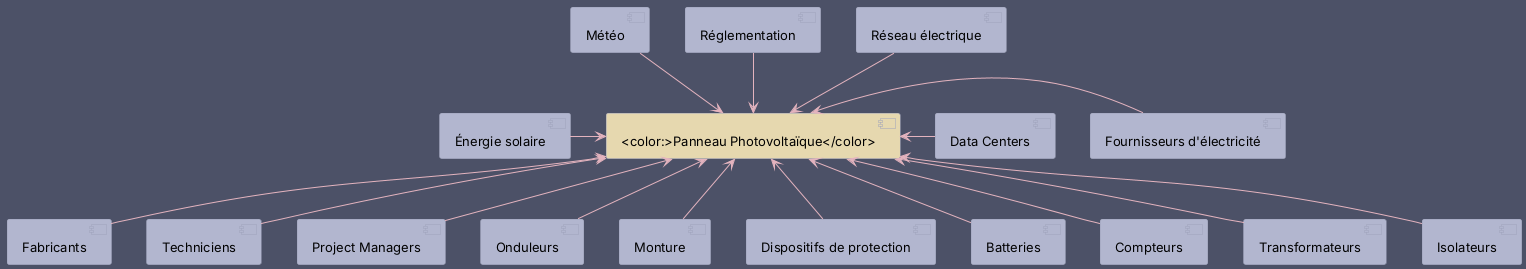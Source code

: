 
@startuml
skinparam backgroundColor #4C5167

skinparam component {
  FontSize 13
  BackgroundColor<<Apache>> #E6D8AF
  BorderColor<<Apache>> #E6D97B
  FontName Inter
  BorderColor #9FA3BA
  BackgroundColor #B2B6CF
  ArrowFontName Impact

  ArrowColor #E3B3BE
  ArrowFontColor #777777
}
[A] as "<color:>Panneau Photovoltaïque</color>" #E6D8AF


[Énergie solaire] -right-> [A]
[Fournisseurs d'électricité] -left-> [A]
[Data Centers] -left-> [A]

[Météo] -down-> [A]
[Réglementation] -down-> [A]
[Réseau électrique] -down-> [A]
[Fabricants] -up-> [A]
[Techniciens] -up-> [A]
[Project Managers] -up-> [A]
[Onduleurs] -up-> [A]
[Monture] -up-> [A]
[Dispositifs de protection] -up-> [A]
[Batteries] -up-> [A]
[Compteurs] -up-> [A]
[Transformateurs] -up-> [A]
[Isolateurs] -up-> [A]

@enduml